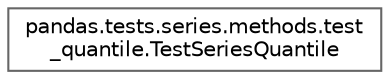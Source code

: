 digraph "Graphical Class Hierarchy"
{
 // LATEX_PDF_SIZE
  bgcolor="transparent";
  edge [fontname=Helvetica,fontsize=10,labelfontname=Helvetica,labelfontsize=10];
  node [fontname=Helvetica,fontsize=10,shape=box,height=0.2,width=0.4];
  rankdir="LR";
  Node0 [id="Node000000",label="pandas.tests.series.methods.test\l_quantile.TestSeriesQuantile",height=0.2,width=0.4,color="grey40", fillcolor="white", style="filled",URL="$d5/d06/classpandas_1_1tests_1_1series_1_1methods_1_1test__quantile_1_1TestSeriesQuantile.html",tooltip=" "];
}
